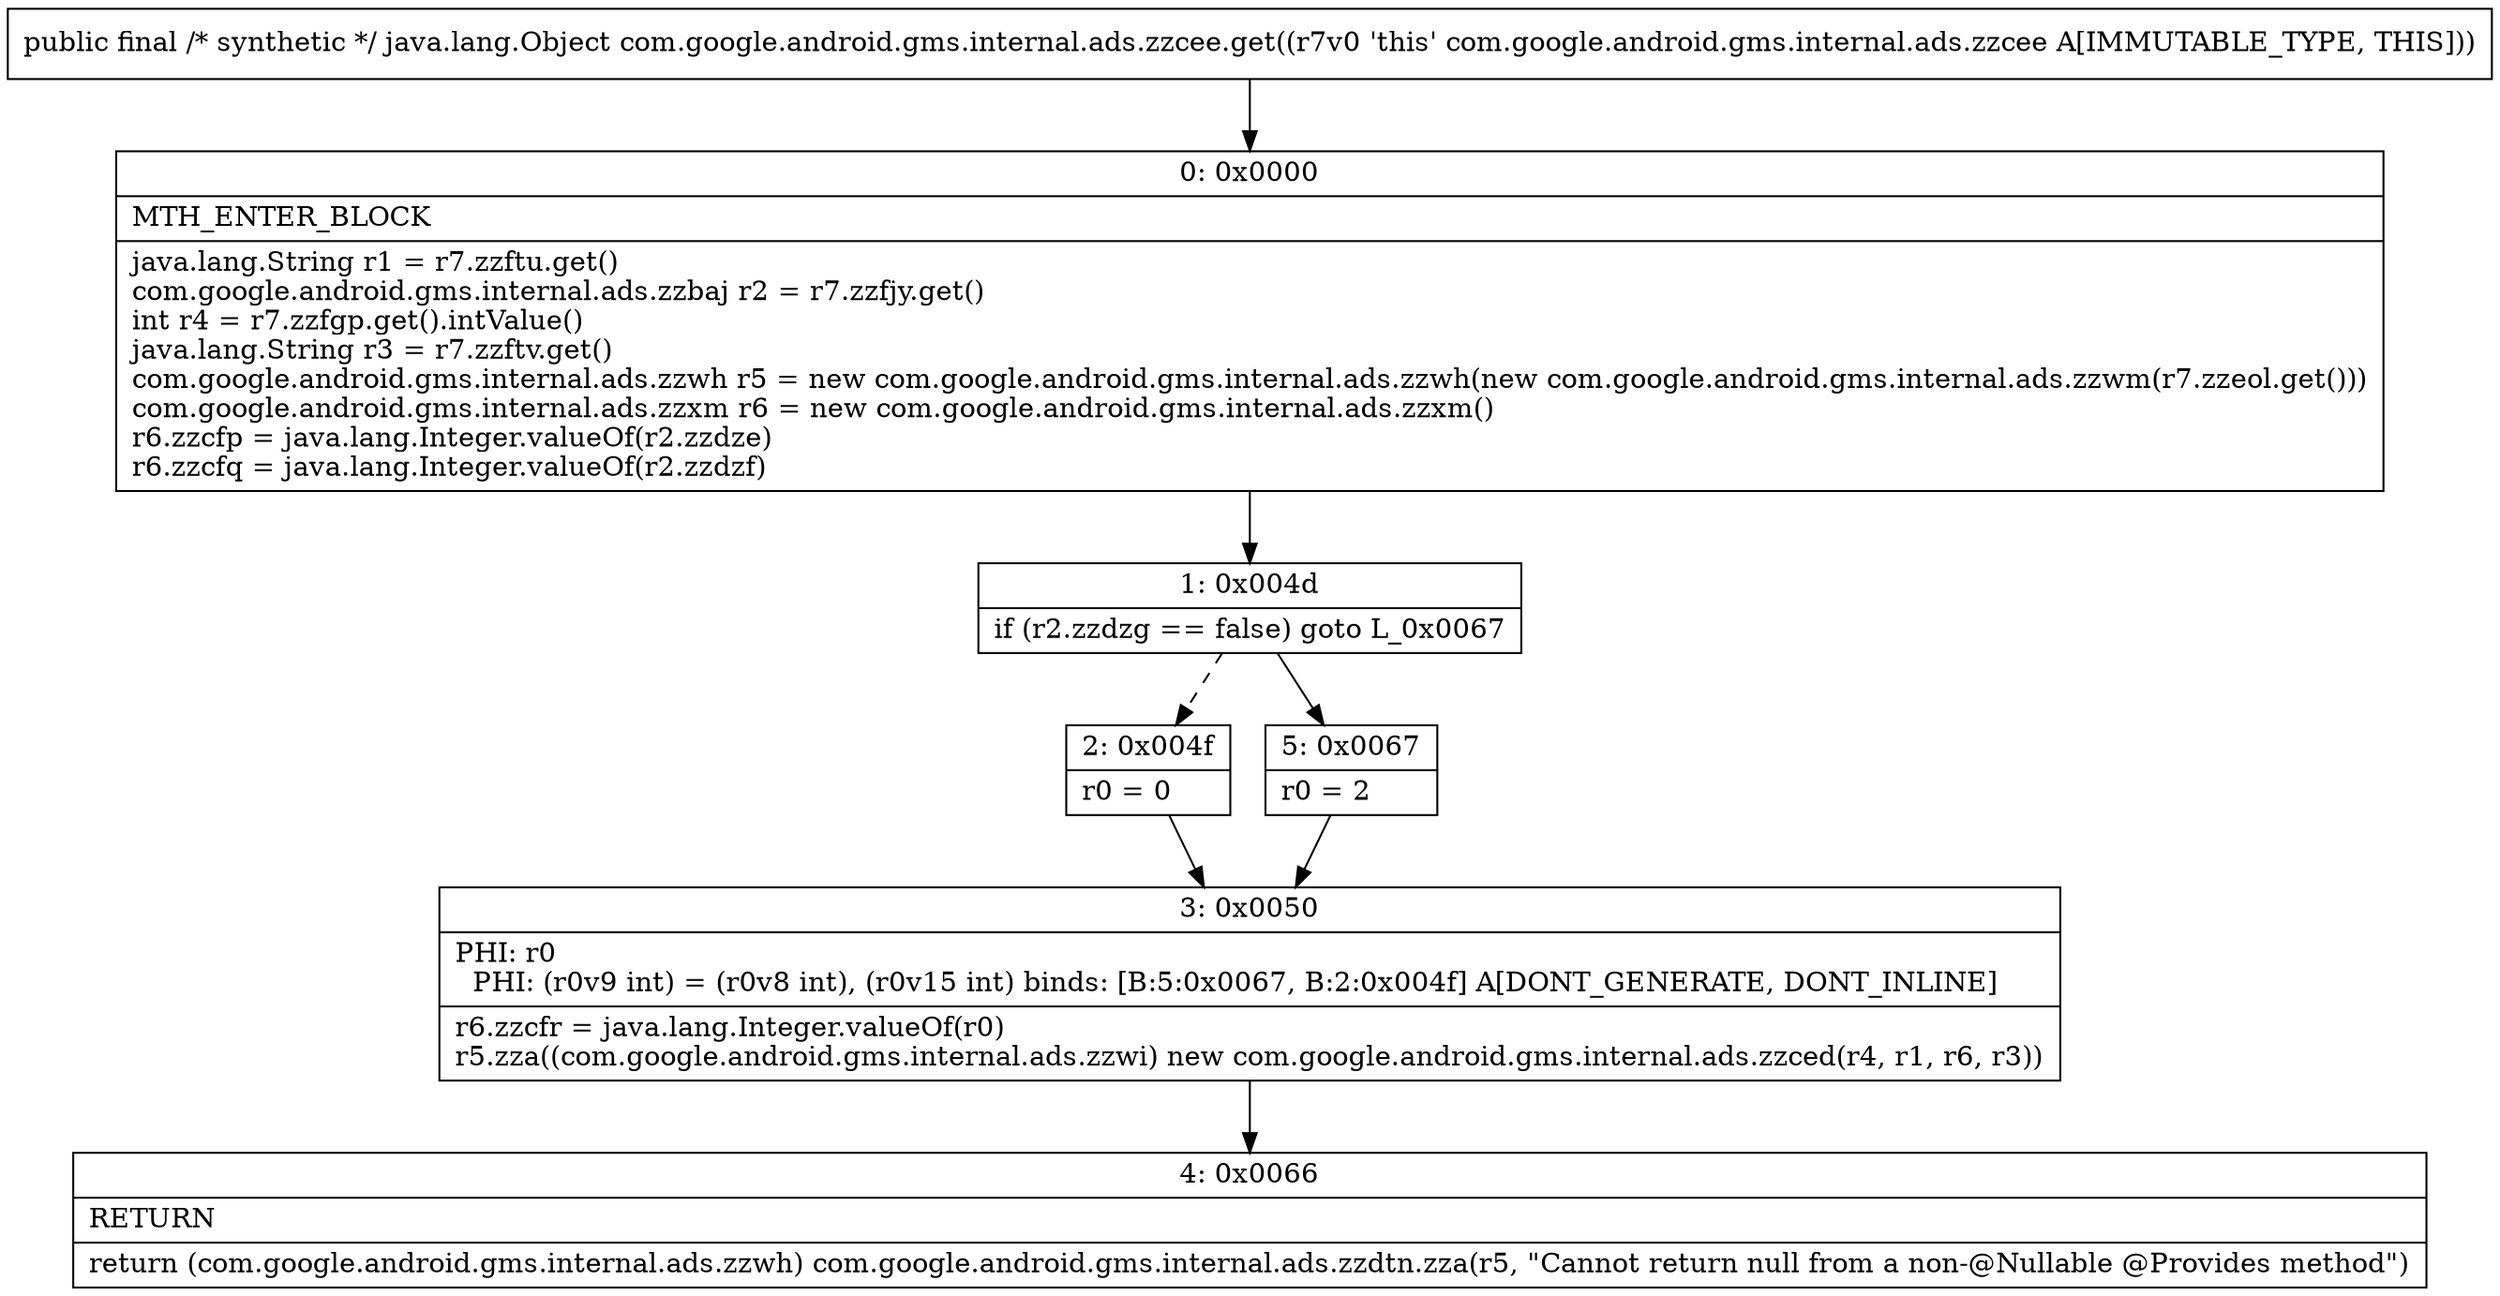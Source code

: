 digraph "CFG forcom.google.android.gms.internal.ads.zzcee.get()Ljava\/lang\/Object;" {
Node_0 [shape=record,label="{0\:\ 0x0000|MTH_ENTER_BLOCK\l|java.lang.String r1 = r7.zzftu.get()\lcom.google.android.gms.internal.ads.zzbaj r2 = r7.zzfjy.get()\lint r4 = r7.zzfgp.get().intValue()\ljava.lang.String r3 = r7.zzftv.get()\lcom.google.android.gms.internal.ads.zzwh r5 = new com.google.android.gms.internal.ads.zzwh(new com.google.android.gms.internal.ads.zzwm(r7.zzeol.get()))\lcom.google.android.gms.internal.ads.zzxm r6 = new com.google.android.gms.internal.ads.zzxm()\lr6.zzcfp = java.lang.Integer.valueOf(r2.zzdze)\lr6.zzcfq = java.lang.Integer.valueOf(r2.zzdzf)\l}"];
Node_1 [shape=record,label="{1\:\ 0x004d|if (r2.zzdzg == false) goto L_0x0067\l}"];
Node_2 [shape=record,label="{2\:\ 0x004f|r0 = 0\l}"];
Node_3 [shape=record,label="{3\:\ 0x0050|PHI: r0 \l  PHI: (r0v9 int) = (r0v8 int), (r0v15 int) binds: [B:5:0x0067, B:2:0x004f] A[DONT_GENERATE, DONT_INLINE]\l|r6.zzcfr = java.lang.Integer.valueOf(r0)\lr5.zza((com.google.android.gms.internal.ads.zzwi) new com.google.android.gms.internal.ads.zzced(r4, r1, r6, r3))\l}"];
Node_4 [shape=record,label="{4\:\ 0x0066|RETURN\l|return (com.google.android.gms.internal.ads.zzwh) com.google.android.gms.internal.ads.zzdtn.zza(r5, \"Cannot return null from a non\-@Nullable @Provides method\")\l}"];
Node_5 [shape=record,label="{5\:\ 0x0067|r0 = 2\l}"];
MethodNode[shape=record,label="{public final \/* synthetic *\/ java.lang.Object com.google.android.gms.internal.ads.zzcee.get((r7v0 'this' com.google.android.gms.internal.ads.zzcee A[IMMUTABLE_TYPE, THIS])) }"];
MethodNode -> Node_0;
Node_0 -> Node_1;
Node_1 -> Node_2[style=dashed];
Node_1 -> Node_5;
Node_2 -> Node_3;
Node_3 -> Node_4;
Node_5 -> Node_3;
}

